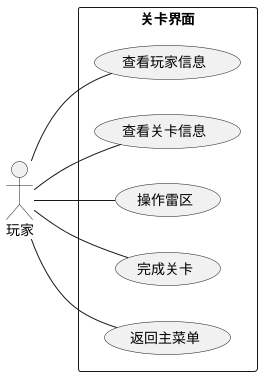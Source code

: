 @startuml level-ui

left to right direction

actor "玩家" as p1

rectangle 关卡界面 {

    usecase check_player_info as "查看玩家信息"

    usecase check_level_info as "查看关卡信息"

    usecase manipulate_grid as "操作雷区"
    
    usecase complete_level as "完成关卡"

    usecase return_to_main_menu as "返回主菜单"
}

p1 -- check_player_info
p1 -- check_level_info
p1 -- manipulate_grid
p1 -- complete_level
p1 -- return_to_main_menu

@enduml
